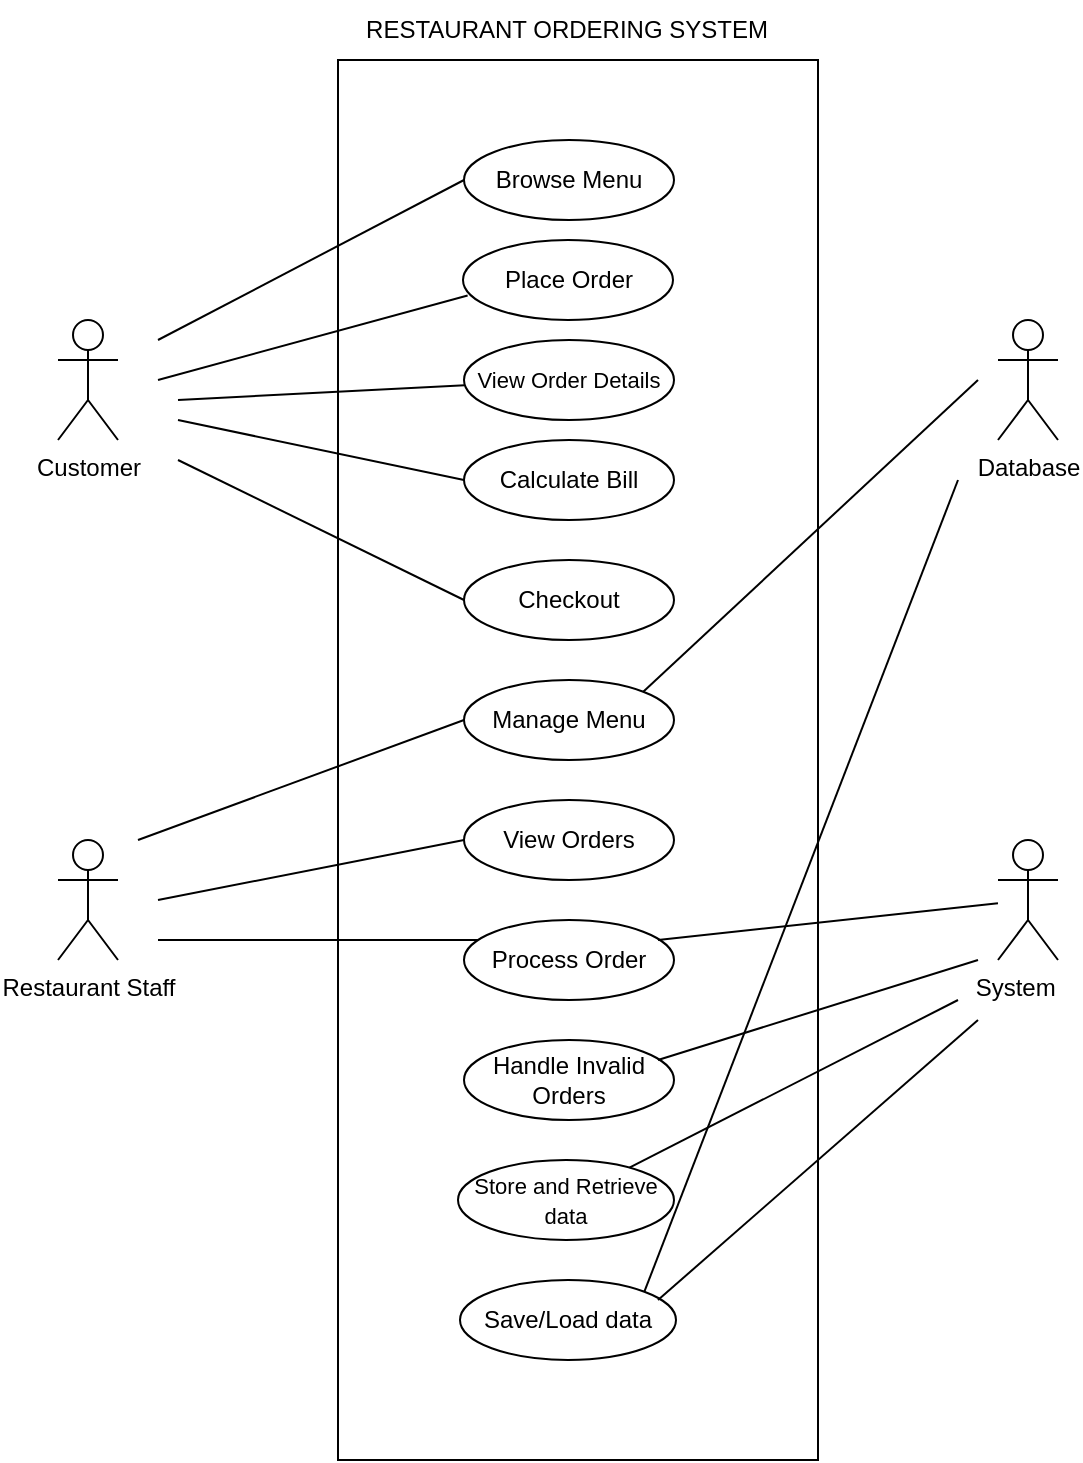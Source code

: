<mxfile version="24.7.16">
  <diagram name="Page-1" id="5EpOtRg-4vJReNt809a3">
    <mxGraphModel dx="1808" dy="858" grid="1" gridSize="10" guides="1" tooltips="1" connect="1" arrows="1" fold="1" page="1" pageScale="1" pageWidth="850" pageHeight="1100" math="0" shadow="0">
      <root>
        <mxCell id="0" />
        <mxCell id="1" parent="0" />
        <mxCell id="z0DYAV3MagKkGQWvmR35-1" value="" style="rounded=0;whiteSpace=wrap;html=1;" vertex="1" parent="1">
          <mxGeometry x="310" y="50" width="240" height="700" as="geometry" />
        </mxCell>
        <mxCell id="z0DYAV3MagKkGQWvmR35-2" value="Customer" style="shape=umlActor;verticalLabelPosition=bottom;verticalAlign=top;html=1;outlineConnect=0;" vertex="1" parent="1">
          <mxGeometry x="170" y="180" width="30" height="60" as="geometry" />
        </mxCell>
        <mxCell id="z0DYAV3MagKkGQWvmR35-3" value="Restaurant Staff" style="shape=umlActor;verticalLabelPosition=bottom;verticalAlign=top;html=1;outlineConnect=0;" vertex="1" parent="1">
          <mxGeometry x="170" y="440" width="30" height="60" as="geometry" />
        </mxCell>
        <mxCell id="z0DYAV3MagKkGQWvmR35-5" value="Database" style="shape=umlActor;verticalLabelPosition=bottom;verticalAlign=top;html=1;outlineConnect=0;" vertex="1" parent="1">
          <mxGeometry x="640" y="180" width="30" height="60" as="geometry" />
        </mxCell>
        <mxCell id="z0DYAV3MagKkGQWvmR35-6" value="System&lt;span style=&quot;white-space: pre;&quot;&gt;&#x9;&lt;/span&gt;" style="shape=umlActor;verticalLabelPosition=bottom;verticalAlign=top;html=1;outlineConnect=0;" vertex="1" parent="1">
          <mxGeometry x="640" y="440" width="30" height="60" as="geometry" />
        </mxCell>
        <mxCell id="z0DYAV3MagKkGQWvmR35-7" value="Place Order" style="ellipse;whiteSpace=wrap;html=1;" vertex="1" parent="1">
          <mxGeometry x="372.5" y="140" width="105" height="40" as="geometry" />
        </mxCell>
        <mxCell id="z0DYAV3MagKkGQWvmR35-8" value="&lt;font style=&quot;font-size: 11px;&quot;&gt;View Order Details&lt;br&gt;&lt;/font&gt;" style="ellipse;whiteSpace=wrap;html=1;" vertex="1" parent="1">
          <mxGeometry x="373" y="190" width="105" height="40" as="geometry" />
        </mxCell>
        <mxCell id="z0DYAV3MagKkGQWvmR35-9" value="Calculate Bill" style="ellipse;whiteSpace=wrap;html=1;" vertex="1" parent="1">
          <mxGeometry x="373" y="240" width="105" height="40" as="geometry" />
        </mxCell>
        <mxCell id="z0DYAV3MagKkGQWvmR35-10" value="Checkout" style="ellipse;whiteSpace=wrap;html=1;" vertex="1" parent="1">
          <mxGeometry x="373" y="300" width="105" height="40" as="geometry" />
        </mxCell>
        <mxCell id="z0DYAV3MagKkGQWvmR35-11" value="Manage Menu" style="ellipse;whiteSpace=wrap;html=1;" vertex="1" parent="1">
          <mxGeometry x="373" y="360" width="105" height="40" as="geometry" />
        </mxCell>
        <mxCell id="z0DYAV3MagKkGQWvmR35-12" value="View Orders" style="ellipse;whiteSpace=wrap;html=1;" vertex="1" parent="1">
          <mxGeometry x="373" y="420" width="105" height="40" as="geometry" />
        </mxCell>
        <mxCell id="z0DYAV3MagKkGQWvmR35-13" value="Process Order" style="ellipse;whiteSpace=wrap;html=1;" vertex="1" parent="1">
          <mxGeometry x="373" y="480" width="105" height="40" as="geometry" />
        </mxCell>
        <mxCell id="z0DYAV3MagKkGQWvmR35-14" value="Browse Menu" style="ellipse;whiteSpace=wrap;html=1;" vertex="1" parent="1">
          <mxGeometry x="373" y="90" width="105" height="40" as="geometry" />
        </mxCell>
        <mxCell id="z0DYAV3MagKkGQWvmR35-15" value="Handle Invalid Orders" style="ellipse;whiteSpace=wrap;html=1;" vertex="1" parent="1">
          <mxGeometry x="373" y="540" width="105" height="40" as="geometry" />
        </mxCell>
        <mxCell id="z0DYAV3MagKkGQWvmR35-16" value="&lt;font style=&quot;font-size: 11px;&quot;&gt;Store and Retrieve data&lt;/font&gt;" style="ellipse;whiteSpace=wrap;html=1;" vertex="1" parent="1">
          <mxGeometry x="370" y="600" width="108" height="40" as="geometry" />
        </mxCell>
        <mxCell id="z0DYAV3MagKkGQWvmR35-17" value="Save/Load data" style="ellipse;whiteSpace=wrap;html=1;" vertex="1" parent="1">
          <mxGeometry x="371" y="660" width="108" height="40" as="geometry" />
        </mxCell>
        <mxCell id="z0DYAV3MagKkGQWvmR35-26" value="" style="edgeStyle=none;html=1;endArrow=none;verticalAlign=bottom;rounded=0;entryX=0;entryY=0.5;entryDx=0;entryDy=0;" edge="1" parent="1" target="z0DYAV3MagKkGQWvmR35-14">
          <mxGeometry width="160" relative="1" as="geometry">
            <mxPoint x="220" y="190" as="sourcePoint" />
            <mxPoint x="330" y="400" as="targetPoint" />
          </mxGeometry>
        </mxCell>
        <mxCell id="z0DYAV3MagKkGQWvmR35-27" value="" style="edgeStyle=none;html=1;endArrow=none;verticalAlign=bottom;rounded=0;entryX=0.022;entryY=0.693;entryDx=0;entryDy=0;entryPerimeter=0;" edge="1" parent="1" target="z0DYAV3MagKkGQWvmR35-7">
          <mxGeometry width="160" relative="1" as="geometry">
            <mxPoint x="220" y="210" as="sourcePoint" />
            <mxPoint x="330" y="400" as="targetPoint" />
          </mxGeometry>
        </mxCell>
        <mxCell id="z0DYAV3MagKkGQWvmR35-28" value="" style="edgeStyle=none;html=1;endArrow=none;verticalAlign=bottom;rounded=0;" edge="1" parent="1" target="z0DYAV3MagKkGQWvmR35-8">
          <mxGeometry width="160" relative="1" as="geometry">
            <mxPoint x="230" y="220" as="sourcePoint" />
            <mxPoint x="385" y="178" as="targetPoint" />
          </mxGeometry>
        </mxCell>
        <mxCell id="z0DYAV3MagKkGQWvmR35-29" value="" style="edgeStyle=none;html=1;endArrow=none;verticalAlign=bottom;rounded=0;entryX=0;entryY=0.5;entryDx=0;entryDy=0;" edge="1" parent="1" target="z0DYAV3MagKkGQWvmR35-9">
          <mxGeometry width="160" relative="1" as="geometry">
            <mxPoint x="230" y="230" as="sourcePoint" />
            <mxPoint x="383" y="223" as="targetPoint" />
          </mxGeometry>
        </mxCell>
        <mxCell id="z0DYAV3MagKkGQWvmR35-30" value="" style="edgeStyle=none;html=1;endArrow=none;verticalAlign=bottom;rounded=0;entryX=0;entryY=0.5;entryDx=0;entryDy=0;" edge="1" parent="1" target="z0DYAV3MagKkGQWvmR35-10">
          <mxGeometry width="160" relative="1" as="geometry">
            <mxPoint x="230" y="250" as="sourcePoint" />
            <mxPoint x="393" y="233" as="targetPoint" />
          </mxGeometry>
        </mxCell>
        <mxCell id="z0DYAV3MagKkGQWvmR35-31" value="" style="edgeStyle=none;html=1;endArrow=none;verticalAlign=bottom;rounded=0;entryX=0;entryY=0.5;entryDx=0;entryDy=0;" edge="1" parent="1" target="z0DYAV3MagKkGQWvmR35-11">
          <mxGeometry width="160" relative="1" as="geometry">
            <mxPoint x="210" y="440" as="sourcePoint" />
            <mxPoint x="370" y="440" as="targetPoint" />
          </mxGeometry>
        </mxCell>
        <mxCell id="z0DYAV3MagKkGQWvmR35-32" value="" style="edgeStyle=none;html=1;endArrow=none;verticalAlign=bottom;rounded=0;entryX=0;entryY=0.5;entryDx=0;entryDy=0;" edge="1" parent="1" target="z0DYAV3MagKkGQWvmR35-12">
          <mxGeometry width="160" relative="1" as="geometry">
            <mxPoint x="220" y="470" as="sourcePoint" />
            <mxPoint x="380" y="450" as="targetPoint" />
          </mxGeometry>
        </mxCell>
        <mxCell id="z0DYAV3MagKkGQWvmR35-33" value="" style="edgeStyle=none;html=1;endArrow=none;verticalAlign=bottom;rounded=0;" edge="1" parent="1">
          <mxGeometry width="160" relative="1" as="geometry">
            <mxPoint x="220" y="490" as="sourcePoint" />
            <mxPoint x="380" y="490" as="targetPoint" />
          </mxGeometry>
        </mxCell>
        <mxCell id="z0DYAV3MagKkGQWvmR35-34" value="" style="edgeStyle=none;html=1;endArrow=none;verticalAlign=bottom;rounded=0;exitX=0.924;exitY=0.25;exitDx=0;exitDy=0;exitPerimeter=0;" edge="1" parent="1" source="z0DYAV3MagKkGQWvmR35-13" target="z0DYAV3MagKkGQWvmR35-6">
          <mxGeometry width="160" relative="1" as="geometry">
            <mxPoint x="170" y="400" as="sourcePoint" />
            <mxPoint x="330" y="400" as="targetPoint" />
          </mxGeometry>
        </mxCell>
        <mxCell id="z0DYAV3MagKkGQWvmR35-35" value="" style="edgeStyle=none;html=1;endArrow=none;verticalAlign=bottom;rounded=0;" edge="1" parent="1">
          <mxGeometry width="160" relative="1" as="geometry">
            <mxPoint x="470" y="550" as="sourcePoint" />
            <mxPoint x="630" y="500" as="targetPoint" />
          </mxGeometry>
        </mxCell>
        <mxCell id="z0DYAV3MagKkGQWvmR35-36" value="" style="edgeStyle=none;html=1;endArrow=none;verticalAlign=bottom;rounded=0;" edge="1" parent="1" source="z0DYAV3MagKkGQWvmR35-16">
          <mxGeometry width="160" relative="1" as="geometry">
            <mxPoint x="460" y="610" as="sourcePoint" />
            <mxPoint x="620" y="520" as="targetPoint" />
          </mxGeometry>
        </mxCell>
        <mxCell id="z0DYAV3MagKkGQWvmR35-37" value="" style="edgeStyle=none;html=1;endArrow=none;verticalAlign=bottom;rounded=0;exitX=1;exitY=0;exitDx=0;exitDy=0;" edge="1" parent="1" source="z0DYAV3MagKkGQWvmR35-11">
          <mxGeometry width="160" relative="1" as="geometry">
            <mxPoint x="170" y="400" as="sourcePoint" />
            <mxPoint x="630" y="210" as="targetPoint" />
          </mxGeometry>
        </mxCell>
        <mxCell id="z0DYAV3MagKkGQWvmR35-38" value="" style="edgeStyle=none;html=1;endArrow=none;verticalAlign=bottom;rounded=0;" edge="1" parent="1">
          <mxGeometry width="160" relative="1" as="geometry">
            <mxPoint x="470" y="670" as="sourcePoint" />
            <mxPoint x="630" y="530" as="targetPoint" />
          </mxGeometry>
        </mxCell>
        <mxCell id="z0DYAV3MagKkGQWvmR35-39" value="" style="edgeStyle=none;html=1;endArrow=none;verticalAlign=bottom;rounded=0;exitX=1;exitY=0;exitDx=0;exitDy=0;" edge="1" parent="1" source="z0DYAV3MagKkGQWvmR35-17">
          <mxGeometry width="160" relative="1" as="geometry">
            <mxPoint x="530" y="350" as="sourcePoint" />
            <mxPoint x="620" y="260" as="targetPoint" />
          </mxGeometry>
        </mxCell>
        <mxCell id="z0DYAV3MagKkGQWvmR35-41" value="RESTAURANT ORDERING SYSTEM" style="text;html=1;align=center;verticalAlign=middle;resizable=0;points=[];autosize=1;strokeColor=none;fillColor=none;" vertex="1" parent="1">
          <mxGeometry x="309" y="20" width="230" height="30" as="geometry" />
        </mxCell>
      </root>
    </mxGraphModel>
  </diagram>
</mxfile>
